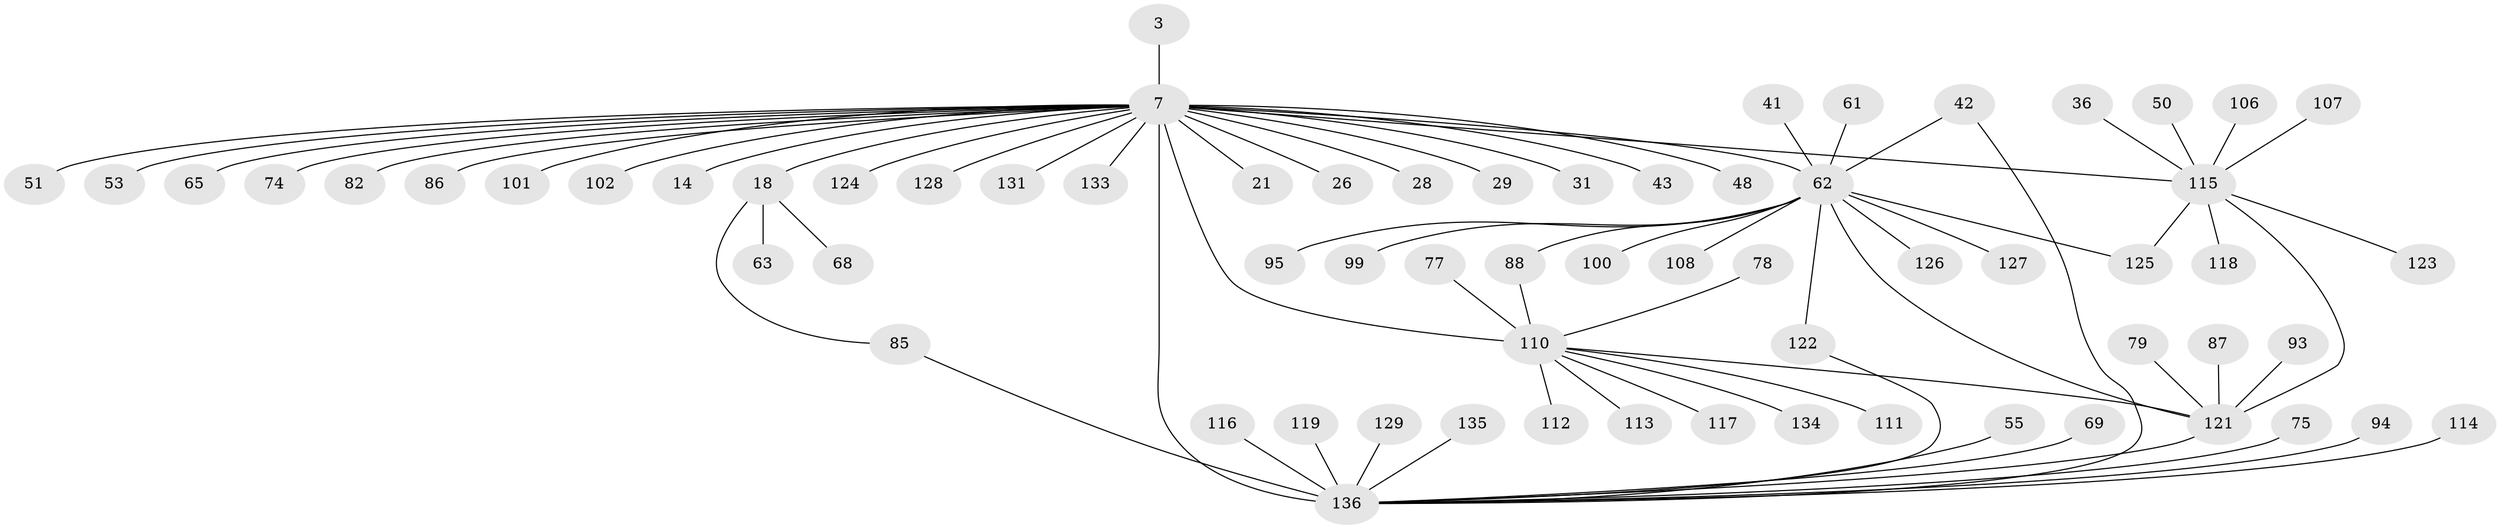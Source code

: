 // original degree distribution, {4: 0.0661764705882353, 28: 0.007352941176470588, 1: 0.5367647058823529, 7: 0.022058823529411766, 22: 0.007352941176470588, 3: 0.0661764705882353, 11: 0.007352941176470588, 5: 0.03676470588235294, 2: 0.20588235294117646, 9: 0.007352941176470588, 6: 0.029411764705882353, 8: 0.007352941176470588}
// Generated by graph-tools (version 1.1) at 2025/48/03/09/25 04:48:04]
// undirected, 68 vertices, 75 edges
graph export_dot {
graph [start="1"]
  node [color=gray90,style=filled];
  3;
  7 [super="+2"];
  14;
  18;
  21;
  26;
  28;
  29;
  31;
  36;
  41 [super="+39"];
  42;
  43;
  48;
  50;
  51;
  53;
  55;
  61;
  62 [super="+16+60+17+25+33"];
  63 [super="+45"];
  65;
  68;
  69;
  74;
  75;
  77;
  78 [super="+58"];
  79;
  82;
  85;
  86;
  87;
  88;
  93;
  94;
  95;
  99 [super="+84"];
  100;
  101;
  102 [super="+80"];
  106;
  107 [super="+20"];
  108;
  110 [super="+13+92+56"];
  111;
  112;
  113;
  114;
  115 [super="+67+72+27+89"];
  116;
  117 [super="+98"];
  118;
  119;
  121 [super="+104+83"];
  122;
  123;
  124;
  125 [super="+105"];
  126;
  127 [super="+120"];
  128;
  129;
  131;
  133;
  134 [super="+8+54"];
  135;
  136 [super="+35+38+109+132"];
  3 -- 7;
  7 -- 14;
  7 -- 18 [weight=2];
  7 -- 29;
  7 -- 31;
  7 -- 43;
  7 -- 48 [weight=2];
  7 -- 51;
  7 -- 62 [weight=4];
  7 -- 124;
  7 -- 131;
  7 -- 133;
  7 -- 128;
  7 -- 65;
  7 -- 74;
  7 -- 82;
  7 -- 21;
  7 -- 86;
  7 -- 26;
  7 -- 28;
  7 -- 101;
  7 -- 53;
  7 -- 115 [weight=4];
  7 -- 136 [weight=9];
  7 -- 102;
  7 -- 110 [weight=5];
  18 -- 63 [weight=2];
  18 -- 68;
  18 -- 85;
  36 -- 115;
  41 -- 62;
  42 -- 62;
  42 -- 136;
  50 -- 115;
  55 -- 136;
  61 -- 62;
  62 -- 100;
  62 -- 88;
  62 -- 108;
  62 -- 122;
  62 -- 126;
  62 -- 95;
  62 -- 121;
  62 -- 99;
  62 -- 125;
  62 -- 127;
  69 -- 136;
  75 -- 136;
  77 -- 110;
  78 -- 110;
  79 -- 121;
  85 -- 136;
  87 -- 121;
  88 -- 110;
  93 -- 121;
  94 -- 136;
  106 -- 115;
  107 -- 115;
  110 -- 134;
  110 -- 111;
  110 -- 112;
  110 -- 113;
  110 -- 121;
  110 -- 117;
  114 -- 136;
  115 -- 118;
  115 -- 123;
  115 -- 121 [weight=3];
  115 -- 125;
  116 -- 136;
  119 -- 136;
  121 -- 136 [weight=3];
  122 -- 136;
  129 -- 136;
  135 -- 136;
}
